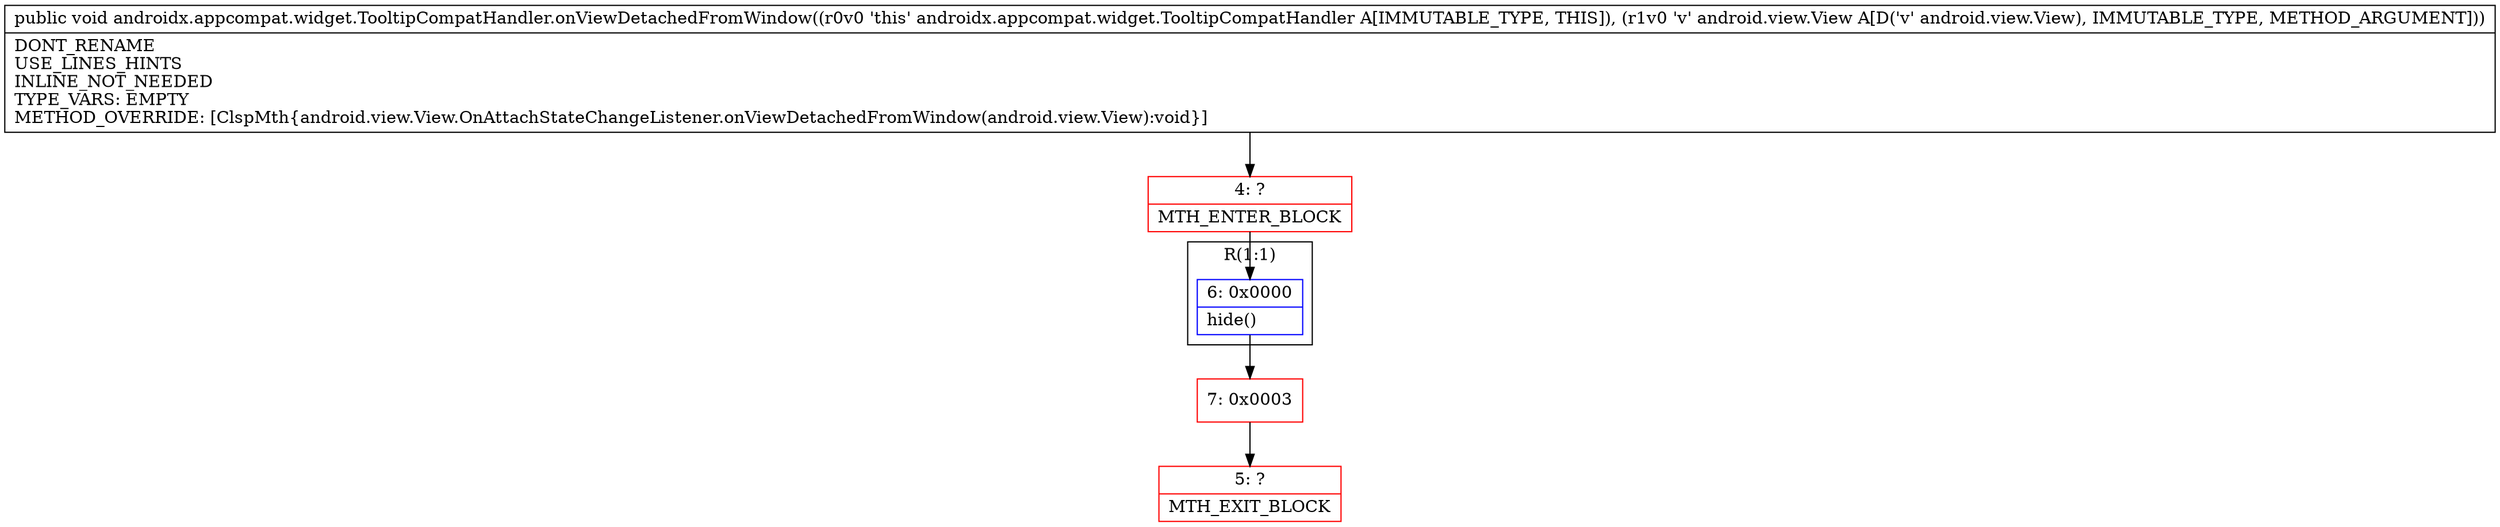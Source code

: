 digraph "CFG forandroidx.appcompat.widget.TooltipCompatHandler.onViewDetachedFromWindow(Landroid\/view\/View;)V" {
subgraph cluster_Region_67143439 {
label = "R(1:1)";
node [shape=record,color=blue];
Node_6 [shape=record,label="{6\:\ 0x0000|hide()\l}"];
}
Node_4 [shape=record,color=red,label="{4\:\ ?|MTH_ENTER_BLOCK\l}"];
Node_7 [shape=record,color=red,label="{7\:\ 0x0003}"];
Node_5 [shape=record,color=red,label="{5\:\ ?|MTH_EXIT_BLOCK\l}"];
MethodNode[shape=record,label="{public void androidx.appcompat.widget.TooltipCompatHandler.onViewDetachedFromWindow((r0v0 'this' androidx.appcompat.widget.TooltipCompatHandler A[IMMUTABLE_TYPE, THIS]), (r1v0 'v' android.view.View A[D('v' android.view.View), IMMUTABLE_TYPE, METHOD_ARGUMENT]))  | DONT_RENAME\lUSE_LINES_HINTS\lINLINE_NOT_NEEDED\lTYPE_VARS: EMPTY\lMETHOD_OVERRIDE: [ClspMth\{android.view.View.OnAttachStateChangeListener.onViewDetachedFromWindow(android.view.View):void\}]\l}"];
MethodNode -> Node_4;Node_6 -> Node_7;
Node_4 -> Node_6;
Node_7 -> Node_5;
}

